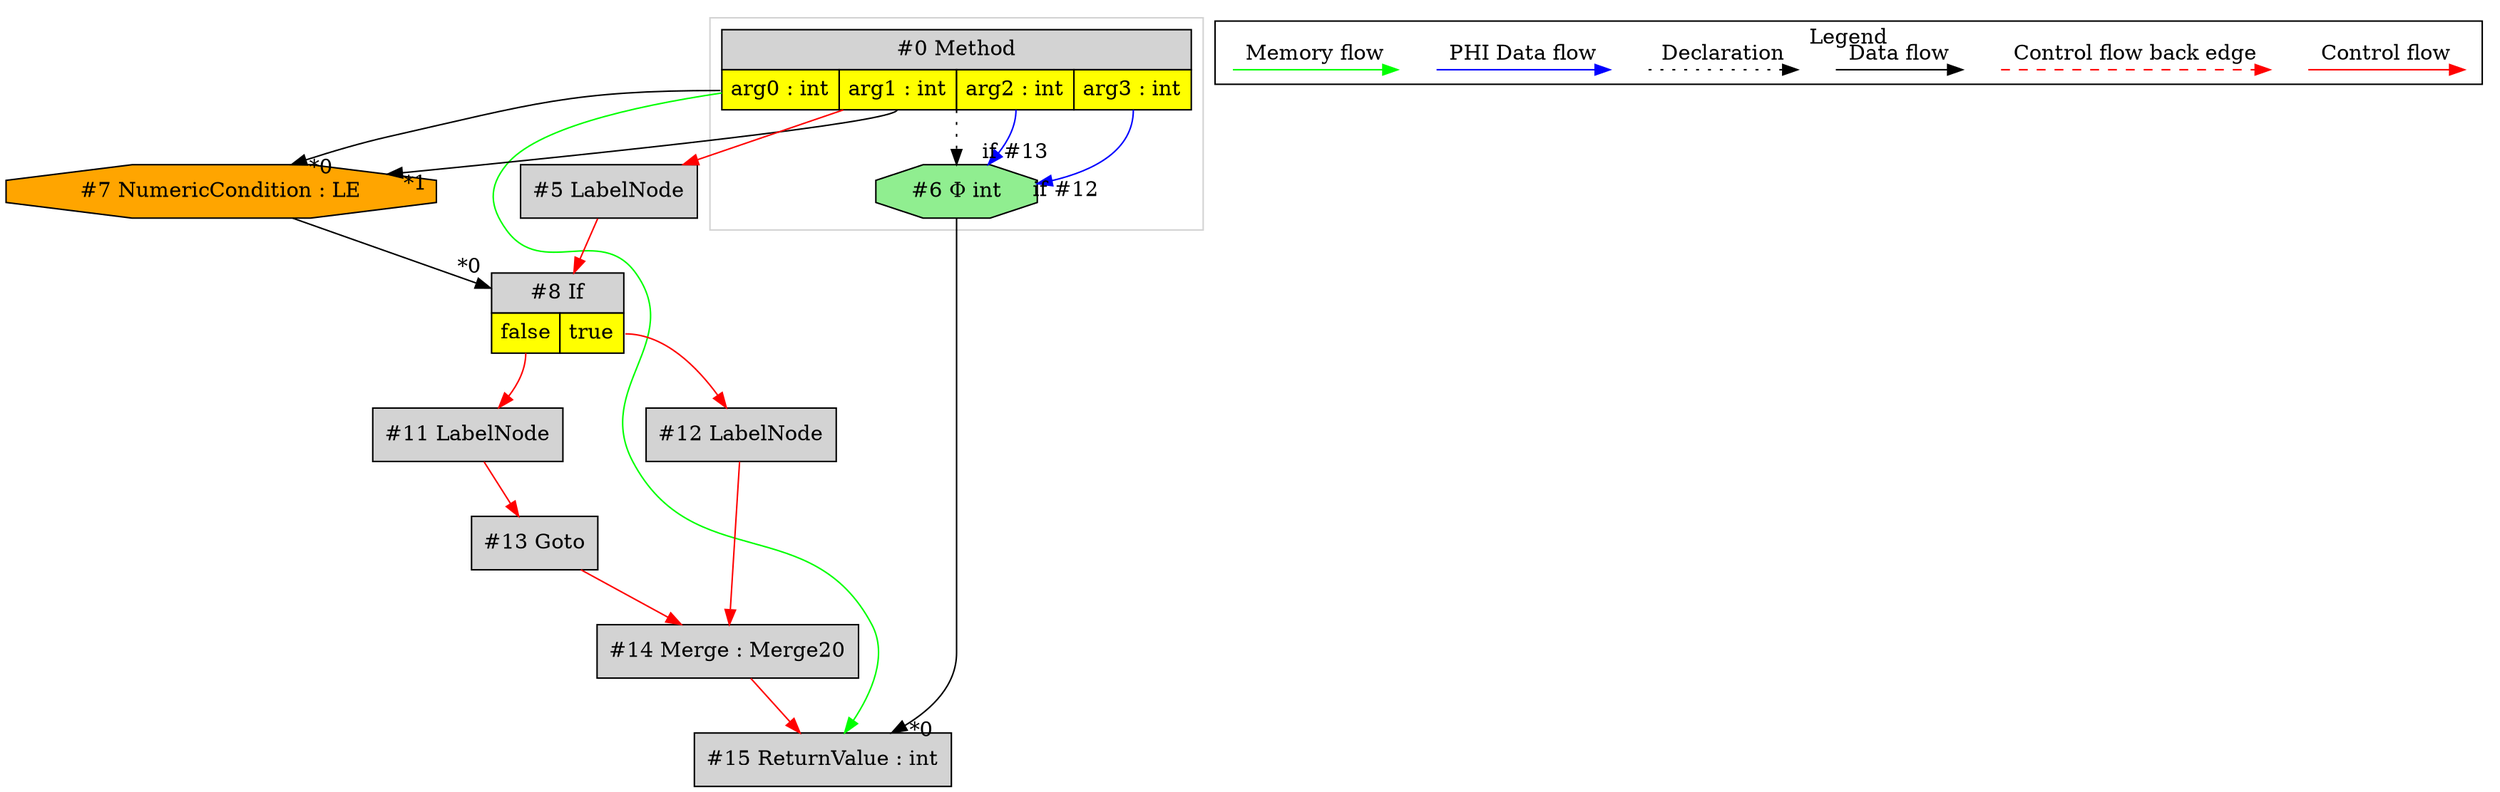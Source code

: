 digraph {
 ordering="in";
 node0[margin="0", label=<<table border="0" cellborder="1" cellspacing="0" cellpadding="5"><tr><td colspan="4">#0 Method</td></tr><tr><td port="prj1" bgcolor="yellow">arg0 : int</td><td port="prj2" bgcolor="yellow">arg1 : int</td><td port="prj3" bgcolor="yellow">arg2 : int</td><td port="prj4" bgcolor="yellow">arg3 : int</td></tr></table>>,shape=none, fillcolor=lightgrey, style=filled];
 node6[label="#6 Φ int",shape=octagon, fillcolor=lightgreen, style=filled];
 node0 -> node6[style=dotted];
 node0:prj3 -> node6[headlabel="if #13", labeldistance=2, color=blue, constraint=false];
 node0:prj4 -> node6[headlabel="if #12", labeldistance=2, color=blue, constraint=false];
 node15[label="#15 ReturnValue : int",shape=box, fillcolor=lightgrey, style=filled];
 node6 -> node15[headlabel="*0", labeldistance=2];
 node14 -> node15[labeldistance=2, color=red, fontcolor=red];
 node0 -> node15[labeldistance=2, color=green, constraint=false];
 node14[label="#14 Merge : Merge20",shape=box, fillcolor=lightgrey, style=filled];
 node13 -> node14[labeldistance=2, color=red, fontcolor=red];
 node12 -> node14[labeldistance=2, color=red, fontcolor=red];
 node12[label="#12 LabelNode",shape=box, fillcolor=lightgrey, style=filled];
 node8:prj10 -> node12[labeldistance=2, color=red, fontcolor=red];
 node8[margin="0", label=<<table border="0" cellborder="1" cellspacing="0" cellpadding="5"><tr><td colspan="2">#8 If</td></tr><tr><td port="prj9" bgcolor="yellow">false</td><td port="prj10" bgcolor="yellow">true</td></tr></table>>,shape=none, fillcolor=lightgrey, style=filled];
 node7 -> node8[headlabel="*0", labeldistance=2];
 node5 -> node8[labeldistance=2, color=red, fontcolor=red];
 node5[label="#5 LabelNode",shape=box, fillcolor=lightgrey, style=filled];
 node0 -> node5[labeldistance=2, color=red, fontcolor=red];
 node7[label="#7 NumericCondition : LE",shape=octagon, fillcolor=orange, style=filled];
 node0:prj1 -> node7[headlabel="*0", labeldistance=2];
 node0:prj2 -> node7[headlabel="*1", labeldistance=2];
 node11[label="#11 LabelNode",shape=box, fillcolor=lightgrey, style=filled];
 node8:prj9 -> node11[labeldistance=2, color=red, fontcolor=red];
 node13[label="#13 Goto",shape=box, fillcolor=lightgrey, style=filled];
 node11 -> node13[labeldistance=2, color=red, fontcolor=red];
 subgraph cluster_0 {
  color=lightgray;
  node0;
  node6;
 }
 subgraph cluster_000 {
  label = "Legend";
  node [shape=point]
  {
   rank=same;
   c0 [style = invis];
   c1 [style = invis];
   c2 [style = invis];
   c3 [style = invis];
   d0 [style = invis];
   d1 [style = invis];
   d2 [style = invis];
   d3 [style = invis];
   d4 [style = invis];
   d5 [style = invis];
   d6 [style = invis];
   d7 [style = invis];
  }
  c0 -> c1 [label="Control flow", style=solid, color=red]
  c2 -> c3 [label="Control flow back edge", style=dashed, color=red]
  d0 -> d1 [label="Data flow"]
  d2 -> d3 [label="Declaration", style=dotted]
  d4 -> d5 [label="PHI Data flow", color=blue]
  d6 -> d7 [label="Memory flow", color=green]
 }

}
